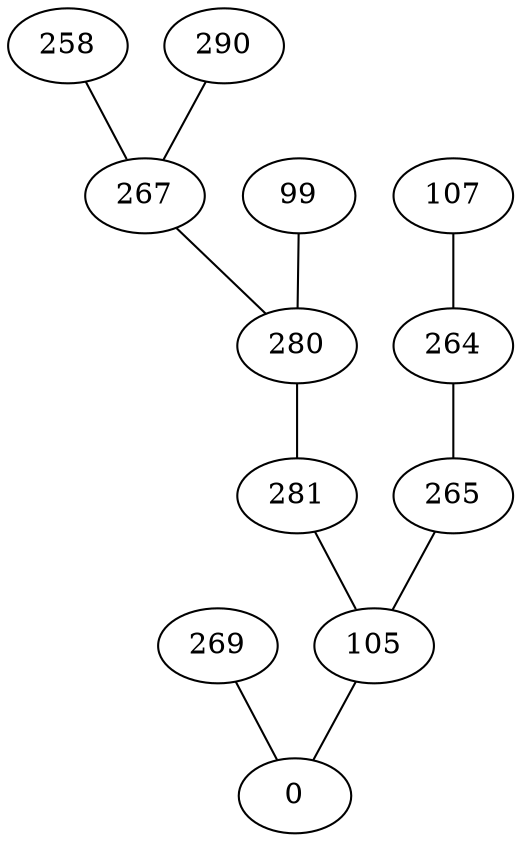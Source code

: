 strict graph {
	105 -- 0;
	269 -- 0;
	281 -- 105;
	265 -- 105;
	264 -- 265;
	280 -- 281;
	107 -- 264;
	267 -- 280;
	99 -- 280;
	258 -- 267;
	290 -- 267;
}
